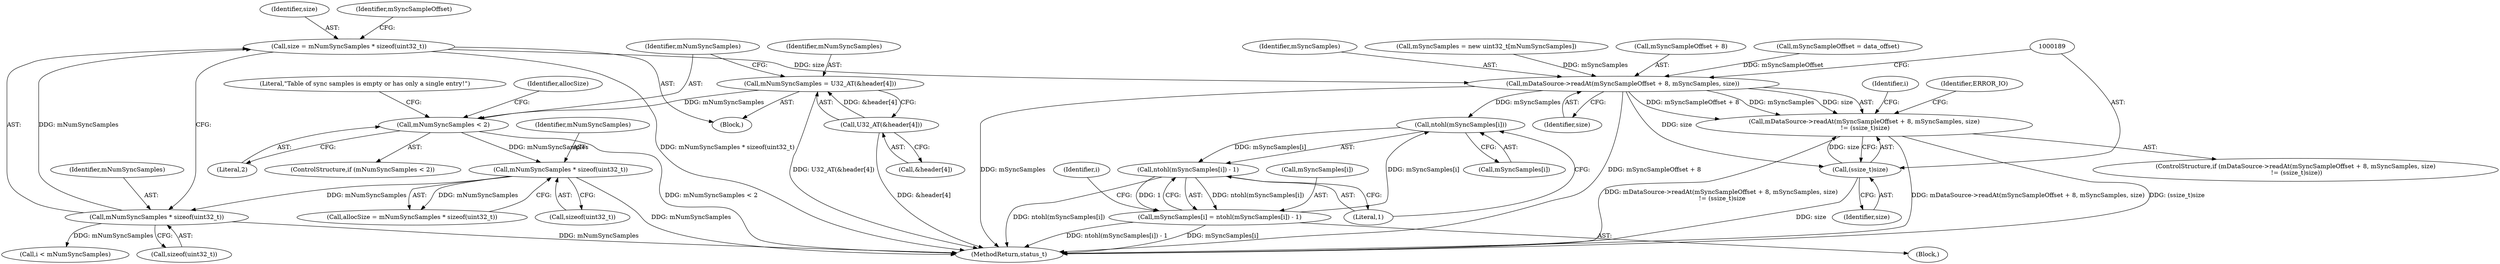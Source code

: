 digraph "0_Android_edd4a76eb4747bd19ed122df46fa46b452c12a0d_0@integer" {
"1000174" [label="(Call,size = mNumSyncSamples * sizeof(uint32_t))"];
"1000176" [label="(Call,mNumSyncSamples * sizeof(uint32_t))"];
"1000158" [label="(Call,mNumSyncSamples * sizeof(uint32_t))"];
"1000149" [label="(Call,mNumSyncSamples < 2)"];
"1000141" [label="(Call,mNumSyncSamples = U32_AT(&header[4]))"];
"1000143" [label="(Call,U32_AT(&header[4]))"];
"1000182" [label="(Call,mDataSource->readAt(mSyncSampleOffset + 8, mSyncSamples, size))"];
"1000181" [label="(Call,mDataSource->readAt(mSyncSampleOffset + 8, mSyncSamples, size)\n != (ssize_t)size)"];
"1000188" [label="(Call,(ssize_t)size)"];
"1000210" [label="(Call,ntohl(mSyncSamples[i]))"];
"1000209" [label="(Call,ntohl(mSyncSamples[i]) - 1)"];
"1000205" [label="(Call,mSyncSamples[i] = ntohl(mSyncSamples[i]) - 1)"];
"1000175" [label="(Identifier,size)"];
"1000157" [label="(Identifier,allocSize)"];
"1000154" [label="(Literal,\"Table of sync samples is empty or has only a single entry!\")"];
"1000141" [label="(Call,mNumSyncSamples = U32_AT(&header[4]))"];
"1000180" [label="(ControlStructure,if (mDataSource->readAt(mSyncSampleOffset + 8, mSyncSamples, size)\n != (ssize_t)size))"];
"1000142" [label="(Identifier,mNumSyncSamples)"];
"1000205" [label="(Call,mSyncSamples[i] = ntohl(mSyncSamples[i]) - 1)"];
"1000183" [label="(Call,mSyncSampleOffset + 8)"];
"1000103" [label="(Block,)"];
"1000156" [label="(Call,allocSize = mNumSyncSamples * sizeof(uint32_t))"];
"1000115" [label="(Call,mSyncSampleOffset = data_offset)"];
"1000186" [label="(Identifier,mSyncSamples)"];
"1000203" [label="(Identifier,i)"];
"1000176" [label="(Call,mNumSyncSamples * sizeof(uint32_t))"];
"1000177" [label="(Identifier,mNumSyncSamples)"];
"1000150" [label="(Identifier,mNumSyncSamples)"];
"1000151" [label="(Literal,2)"];
"1000206" [label="(Call,mSyncSamples[i])"];
"1000160" [label="(Call,sizeof(uint32_t))"];
"1000174" [label="(Call,size = mNumSyncSamples * sizeof(uint32_t))"];
"1000169" [label="(Call,mSyncSamples = new uint32_t[mNumSyncSamples])"];
"1000209" [label="(Call,ntohl(mSyncSamples[i]) - 1)"];
"1000197" [label="(Identifier,i)"];
"1000211" [label="(Call,mSyncSamples[i])"];
"1000149" [label="(Call,mNumSyncSamples < 2)"];
"1000184" [label="(Identifier,mSyncSampleOffset)"];
"1000193" [label="(Identifier,ERROR_IO)"];
"1000187" [label="(Identifier,size)"];
"1000199" [label="(Call,i < mNumSyncSamples)"];
"1000178" [label="(Call,sizeof(uint32_t))"];
"1000158" [label="(Call,mNumSyncSamples * sizeof(uint32_t))"];
"1000214" [label="(Literal,1)"];
"1000204" [label="(Block,)"];
"1000217" [label="(MethodReturn,status_t)"];
"1000148" [label="(ControlStructure,if (mNumSyncSamples < 2))"];
"1000188" [label="(Call,(ssize_t)size)"];
"1000159" [label="(Identifier,mNumSyncSamples)"];
"1000143" [label="(Call,U32_AT(&header[4]))"];
"1000181" [label="(Call,mDataSource->readAt(mSyncSampleOffset + 8, mSyncSamples, size)\n != (ssize_t)size)"];
"1000182" [label="(Call,mDataSource->readAt(mSyncSampleOffset + 8, mSyncSamples, size))"];
"1000190" [label="(Identifier,size)"];
"1000210" [label="(Call,ntohl(mSyncSamples[i]))"];
"1000144" [label="(Call,&header[4])"];
"1000174" -> "1000103"  [label="AST: "];
"1000174" -> "1000176"  [label="CFG: "];
"1000175" -> "1000174"  [label="AST: "];
"1000176" -> "1000174"  [label="AST: "];
"1000184" -> "1000174"  [label="CFG: "];
"1000174" -> "1000217"  [label="DDG: mNumSyncSamples * sizeof(uint32_t)"];
"1000176" -> "1000174"  [label="DDG: mNumSyncSamples"];
"1000174" -> "1000182"  [label="DDG: size"];
"1000176" -> "1000178"  [label="CFG: "];
"1000177" -> "1000176"  [label="AST: "];
"1000178" -> "1000176"  [label="AST: "];
"1000176" -> "1000217"  [label="DDG: mNumSyncSamples"];
"1000158" -> "1000176"  [label="DDG: mNumSyncSamples"];
"1000176" -> "1000199"  [label="DDG: mNumSyncSamples"];
"1000158" -> "1000156"  [label="AST: "];
"1000158" -> "1000160"  [label="CFG: "];
"1000159" -> "1000158"  [label="AST: "];
"1000160" -> "1000158"  [label="AST: "];
"1000156" -> "1000158"  [label="CFG: "];
"1000158" -> "1000217"  [label="DDG: mNumSyncSamples"];
"1000158" -> "1000156"  [label="DDG: mNumSyncSamples"];
"1000149" -> "1000158"  [label="DDG: mNumSyncSamples"];
"1000149" -> "1000148"  [label="AST: "];
"1000149" -> "1000151"  [label="CFG: "];
"1000150" -> "1000149"  [label="AST: "];
"1000151" -> "1000149"  [label="AST: "];
"1000154" -> "1000149"  [label="CFG: "];
"1000157" -> "1000149"  [label="CFG: "];
"1000149" -> "1000217"  [label="DDG: mNumSyncSamples < 2"];
"1000141" -> "1000149"  [label="DDG: mNumSyncSamples"];
"1000141" -> "1000103"  [label="AST: "];
"1000141" -> "1000143"  [label="CFG: "];
"1000142" -> "1000141"  [label="AST: "];
"1000143" -> "1000141"  [label="AST: "];
"1000150" -> "1000141"  [label="CFG: "];
"1000141" -> "1000217"  [label="DDG: U32_AT(&header[4])"];
"1000143" -> "1000141"  [label="DDG: &header[4]"];
"1000143" -> "1000144"  [label="CFG: "];
"1000144" -> "1000143"  [label="AST: "];
"1000143" -> "1000217"  [label="DDG: &header[4]"];
"1000182" -> "1000181"  [label="AST: "];
"1000182" -> "1000187"  [label="CFG: "];
"1000183" -> "1000182"  [label="AST: "];
"1000186" -> "1000182"  [label="AST: "];
"1000187" -> "1000182"  [label="AST: "];
"1000189" -> "1000182"  [label="CFG: "];
"1000182" -> "1000217"  [label="DDG: mSyncSamples"];
"1000182" -> "1000217"  [label="DDG: mSyncSampleOffset + 8"];
"1000182" -> "1000181"  [label="DDG: mSyncSampleOffset + 8"];
"1000182" -> "1000181"  [label="DDG: mSyncSamples"];
"1000182" -> "1000181"  [label="DDG: size"];
"1000115" -> "1000182"  [label="DDG: mSyncSampleOffset"];
"1000169" -> "1000182"  [label="DDG: mSyncSamples"];
"1000182" -> "1000188"  [label="DDG: size"];
"1000182" -> "1000210"  [label="DDG: mSyncSamples"];
"1000181" -> "1000180"  [label="AST: "];
"1000181" -> "1000188"  [label="CFG: "];
"1000188" -> "1000181"  [label="AST: "];
"1000193" -> "1000181"  [label="CFG: "];
"1000197" -> "1000181"  [label="CFG: "];
"1000181" -> "1000217"  [label="DDG: mDataSource->readAt(mSyncSampleOffset + 8, mSyncSamples, size)\n != (ssize_t)size"];
"1000181" -> "1000217"  [label="DDG: mDataSource->readAt(mSyncSampleOffset + 8, mSyncSamples, size)"];
"1000181" -> "1000217"  [label="DDG: (ssize_t)size"];
"1000188" -> "1000181"  [label="DDG: size"];
"1000188" -> "1000190"  [label="CFG: "];
"1000189" -> "1000188"  [label="AST: "];
"1000190" -> "1000188"  [label="AST: "];
"1000188" -> "1000217"  [label="DDG: size"];
"1000210" -> "1000209"  [label="AST: "];
"1000210" -> "1000211"  [label="CFG: "];
"1000211" -> "1000210"  [label="AST: "];
"1000214" -> "1000210"  [label="CFG: "];
"1000210" -> "1000209"  [label="DDG: mSyncSamples[i]"];
"1000205" -> "1000210"  [label="DDG: mSyncSamples[i]"];
"1000209" -> "1000205"  [label="AST: "];
"1000209" -> "1000214"  [label="CFG: "];
"1000214" -> "1000209"  [label="AST: "];
"1000205" -> "1000209"  [label="CFG: "];
"1000209" -> "1000217"  [label="DDG: ntohl(mSyncSamples[i])"];
"1000209" -> "1000205"  [label="DDG: ntohl(mSyncSamples[i])"];
"1000209" -> "1000205"  [label="DDG: 1"];
"1000205" -> "1000204"  [label="AST: "];
"1000206" -> "1000205"  [label="AST: "];
"1000203" -> "1000205"  [label="CFG: "];
"1000205" -> "1000217"  [label="DDG: ntohl(mSyncSamples[i]) - 1"];
"1000205" -> "1000217"  [label="DDG: mSyncSamples[i]"];
}
